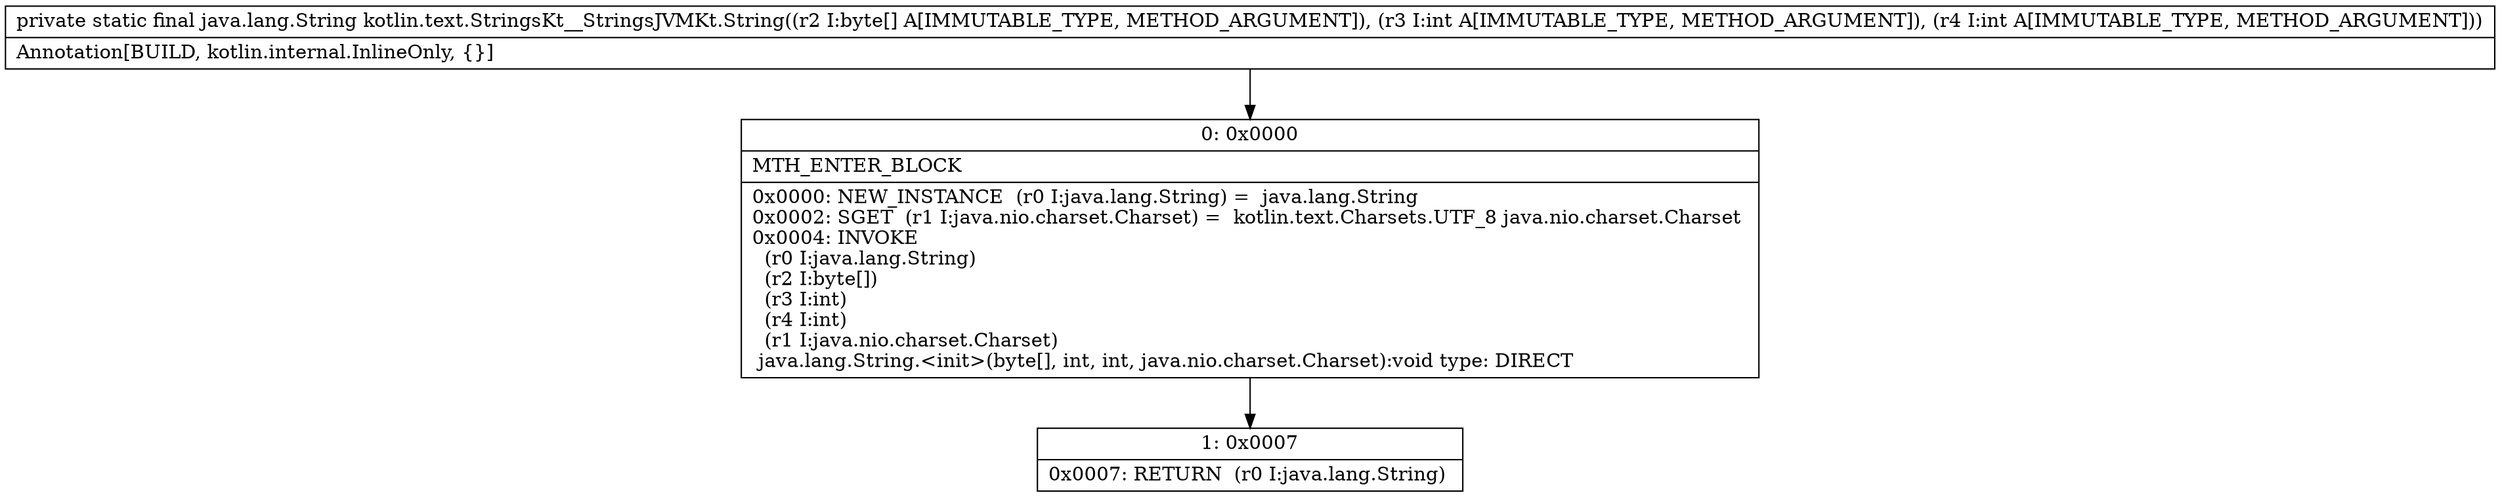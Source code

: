 digraph "CFG forkotlin.text.StringsKt__StringsJVMKt.String([BII)Ljava\/lang\/String;" {
Node_0 [shape=record,label="{0\:\ 0x0000|MTH_ENTER_BLOCK\l|0x0000: NEW_INSTANCE  (r0 I:java.lang.String) =  java.lang.String \l0x0002: SGET  (r1 I:java.nio.charset.Charset) =  kotlin.text.Charsets.UTF_8 java.nio.charset.Charset \l0x0004: INVOKE  \l  (r0 I:java.lang.String)\l  (r2 I:byte[])\l  (r3 I:int)\l  (r4 I:int)\l  (r1 I:java.nio.charset.Charset)\l java.lang.String.\<init\>(byte[], int, int, java.nio.charset.Charset):void type: DIRECT \l}"];
Node_1 [shape=record,label="{1\:\ 0x0007|0x0007: RETURN  (r0 I:java.lang.String) \l}"];
MethodNode[shape=record,label="{private static final java.lang.String kotlin.text.StringsKt__StringsJVMKt.String((r2 I:byte[] A[IMMUTABLE_TYPE, METHOD_ARGUMENT]), (r3 I:int A[IMMUTABLE_TYPE, METHOD_ARGUMENT]), (r4 I:int A[IMMUTABLE_TYPE, METHOD_ARGUMENT]))  | Annotation[BUILD, kotlin.internal.InlineOnly, \{\}]\l}"];
MethodNode -> Node_0;
Node_0 -> Node_1;
}

